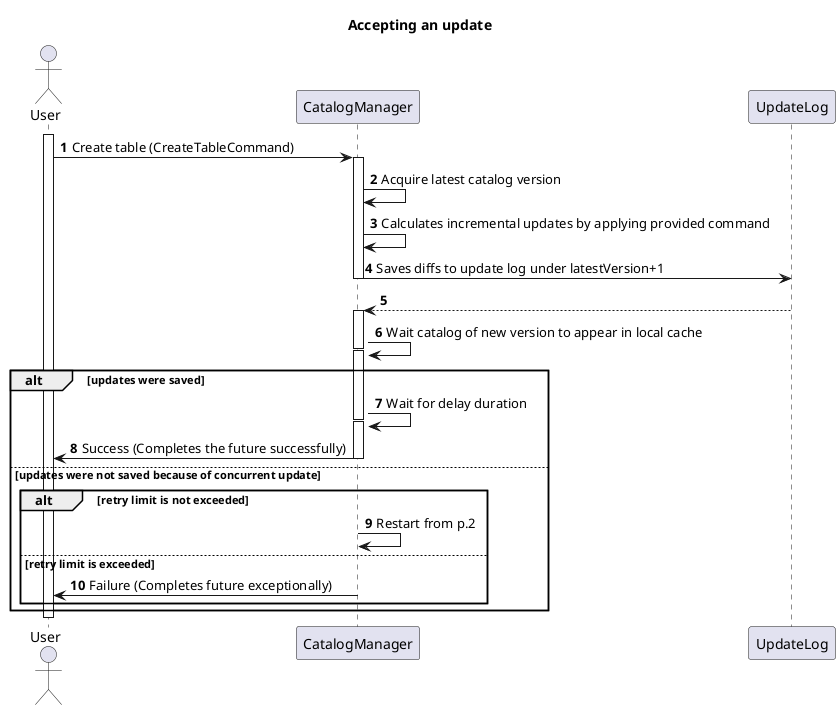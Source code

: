 /'
  Licensed to the Apache Software Foundation (ASF) under one or more
  contributor license agreements.  See the NOTICE file distributed with
  this work for additional information regarding copyright ownership.
  The ASF licenses this file to You under the Apache License, Version 2.0
  (the "License"); you may not use this file except in compliance with
  the License.  You may obtain a copy of the License at

       http://www.apache.org/licenses/LICENSE-2.0

  Unless required by applicable law or agreed to in writing, software
  distributed under the License is distributed on an "AS IS" BASIS,
  WITHOUT WARRANTIES OR CONDITIONS OF ANY KIND, either express or implied.
  See the License for the specific language governing permissions and
  limitations under the License.
'/

@startuml
title Accepting an update

autonumber

actor User

activate User
User -> CatalogManager ++ : Create table (CreateTableCommand)
CatalogManager -> CatalogManager : Acquire latest catalog version
CatalogManager -> CatalogManager : Calculates incremental updates by applying provided command
CatalogManager -> UpdateLog -- : Saves diffs to update log under latestVersion+1
UpdateLog --> CatalogManager ++
CatalogManager -> CatalogManager --++ : Wait catalog of new version to appear in local cache

alt updates were saved

  CatalogManager -> CatalogManager --++ : Wait for delay duration
  CatalogManager -> User -- : Success (Completes the future successfully)

else updates were not saved because of concurrent update

  alt retry limit is not exceeded

    CatalogManager -> CatalogManager : Restart from p.2

  else retry limit is exceeded

    CatalogManager -> User -- : Failure (Completes future exceptionally)

  end

end

deactivate User
@enduml